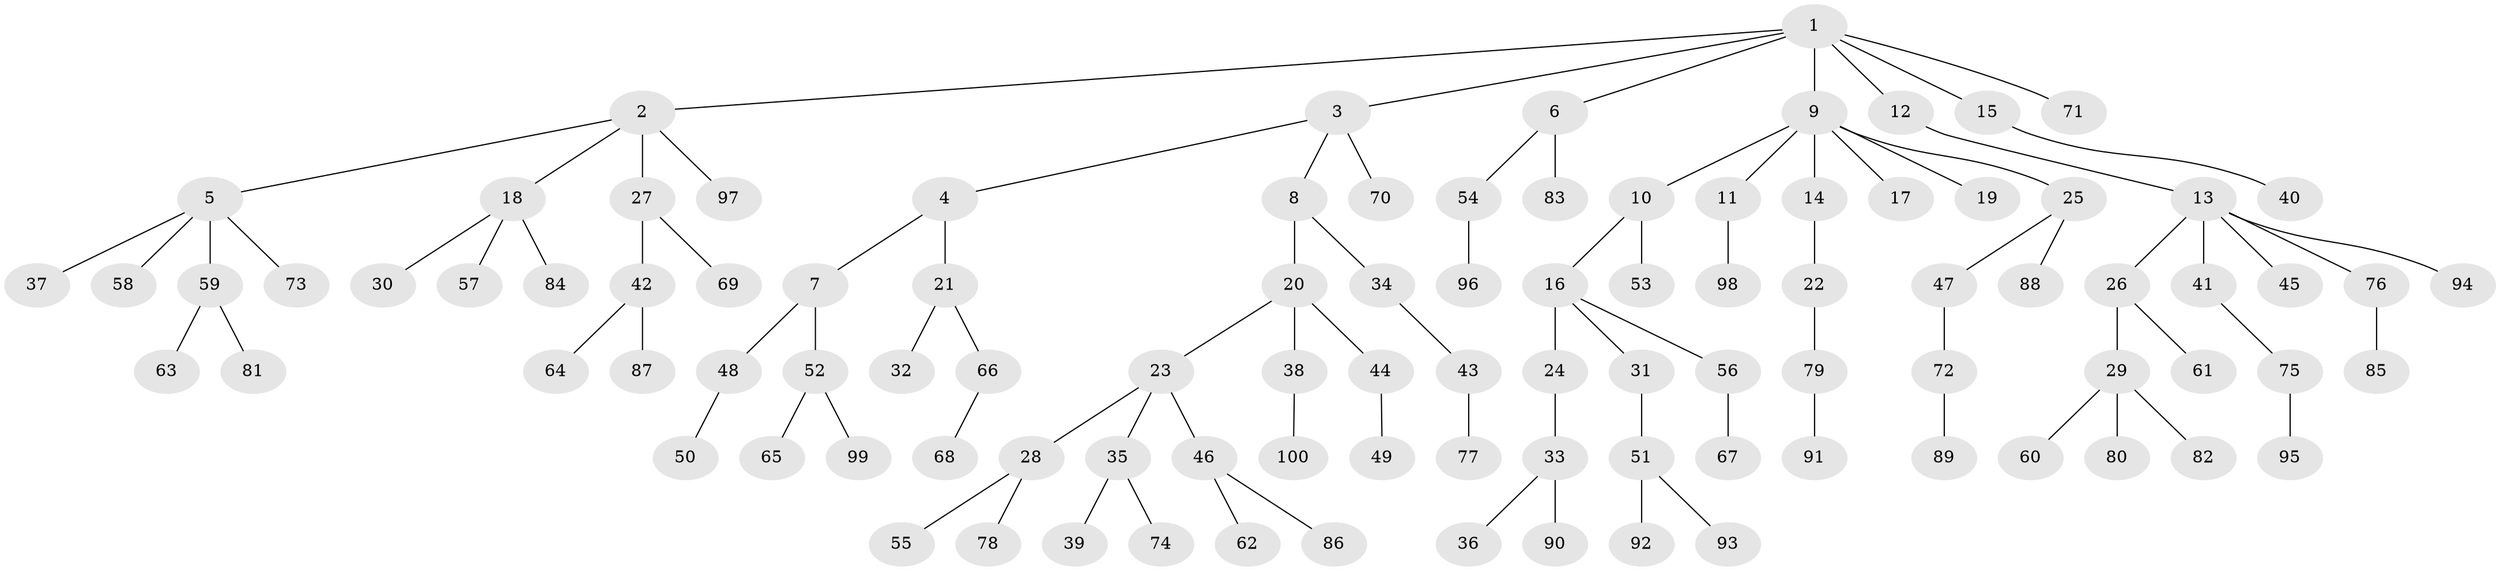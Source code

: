 // Generated by graph-tools (version 1.1) at 2025/11/02/21/25 10:11:10]
// undirected, 100 vertices, 99 edges
graph export_dot {
graph [start="1"]
  node [color=gray90,style=filled];
  1;
  2;
  3;
  4;
  5;
  6;
  7;
  8;
  9;
  10;
  11;
  12;
  13;
  14;
  15;
  16;
  17;
  18;
  19;
  20;
  21;
  22;
  23;
  24;
  25;
  26;
  27;
  28;
  29;
  30;
  31;
  32;
  33;
  34;
  35;
  36;
  37;
  38;
  39;
  40;
  41;
  42;
  43;
  44;
  45;
  46;
  47;
  48;
  49;
  50;
  51;
  52;
  53;
  54;
  55;
  56;
  57;
  58;
  59;
  60;
  61;
  62;
  63;
  64;
  65;
  66;
  67;
  68;
  69;
  70;
  71;
  72;
  73;
  74;
  75;
  76;
  77;
  78;
  79;
  80;
  81;
  82;
  83;
  84;
  85;
  86;
  87;
  88;
  89;
  90;
  91;
  92;
  93;
  94;
  95;
  96;
  97;
  98;
  99;
  100;
  1 -- 2;
  1 -- 3;
  1 -- 6;
  1 -- 9;
  1 -- 12;
  1 -- 15;
  1 -- 71;
  2 -- 5;
  2 -- 18;
  2 -- 27;
  2 -- 97;
  3 -- 4;
  3 -- 8;
  3 -- 70;
  4 -- 7;
  4 -- 21;
  5 -- 37;
  5 -- 58;
  5 -- 59;
  5 -- 73;
  6 -- 54;
  6 -- 83;
  7 -- 48;
  7 -- 52;
  8 -- 20;
  8 -- 34;
  9 -- 10;
  9 -- 11;
  9 -- 14;
  9 -- 17;
  9 -- 19;
  9 -- 25;
  10 -- 16;
  10 -- 53;
  11 -- 98;
  12 -- 13;
  13 -- 26;
  13 -- 41;
  13 -- 45;
  13 -- 76;
  13 -- 94;
  14 -- 22;
  15 -- 40;
  16 -- 24;
  16 -- 31;
  16 -- 56;
  18 -- 30;
  18 -- 57;
  18 -- 84;
  20 -- 23;
  20 -- 38;
  20 -- 44;
  21 -- 32;
  21 -- 66;
  22 -- 79;
  23 -- 28;
  23 -- 35;
  23 -- 46;
  24 -- 33;
  25 -- 47;
  25 -- 88;
  26 -- 29;
  26 -- 61;
  27 -- 42;
  27 -- 69;
  28 -- 55;
  28 -- 78;
  29 -- 60;
  29 -- 80;
  29 -- 82;
  31 -- 51;
  33 -- 36;
  33 -- 90;
  34 -- 43;
  35 -- 39;
  35 -- 74;
  38 -- 100;
  41 -- 75;
  42 -- 64;
  42 -- 87;
  43 -- 77;
  44 -- 49;
  46 -- 62;
  46 -- 86;
  47 -- 72;
  48 -- 50;
  51 -- 92;
  51 -- 93;
  52 -- 65;
  52 -- 99;
  54 -- 96;
  56 -- 67;
  59 -- 63;
  59 -- 81;
  66 -- 68;
  72 -- 89;
  75 -- 95;
  76 -- 85;
  79 -- 91;
}
